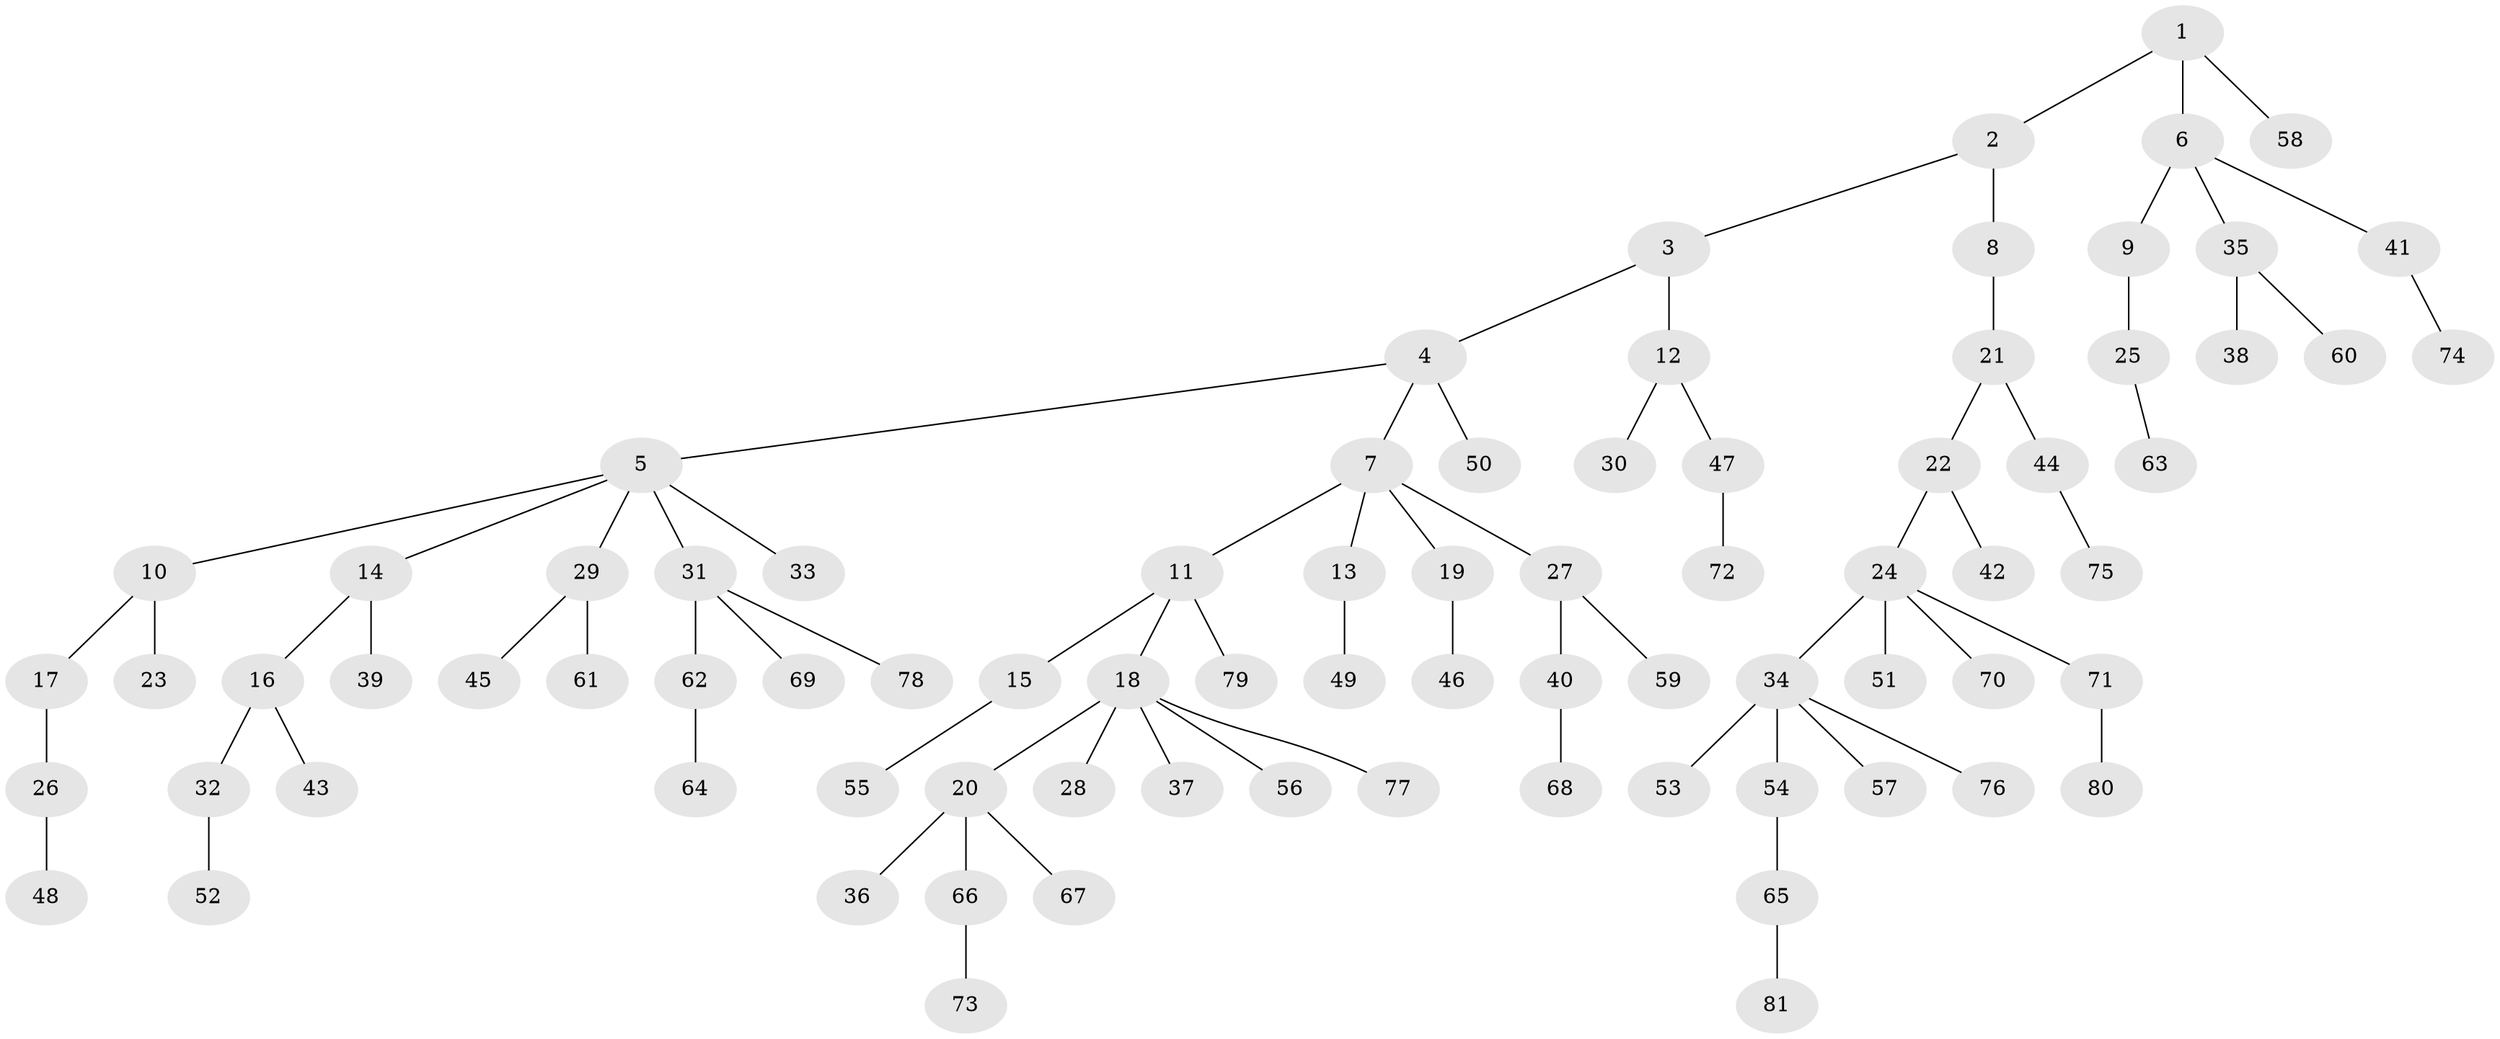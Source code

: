 // coarse degree distribution, {4: 0.09615384615384616, 5: 0.057692307692307696, 7: 0.019230769230769232, 2: 0.17307692307692307, 3: 0.07692307692307693, 1: 0.5769230769230769}
// Generated by graph-tools (version 1.1) at 2025/24/03/03/25 07:24:07]
// undirected, 81 vertices, 80 edges
graph export_dot {
graph [start="1"]
  node [color=gray90,style=filled];
  1;
  2;
  3;
  4;
  5;
  6;
  7;
  8;
  9;
  10;
  11;
  12;
  13;
  14;
  15;
  16;
  17;
  18;
  19;
  20;
  21;
  22;
  23;
  24;
  25;
  26;
  27;
  28;
  29;
  30;
  31;
  32;
  33;
  34;
  35;
  36;
  37;
  38;
  39;
  40;
  41;
  42;
  43;
  44;
  45;
  46;
  47;
  48;
  49;
  50;
  51;
  52;
  53;
  54;
  55;
  56;
  57;
  58;
  59;
  60;
  61;
  62;
  63;
  64;
  65;
  66;
  67;
  68;
  69;
  70;
  71;
  72;
  73;
  74;
  75;
  76;
  77;
  78;
  79;
  80;
  81;
  1 -- 2;
  1 -- 6;
  1 -- 58;
  2 -- 3;
  2 -- 8;
  3 -- 4;
  3 -- 12;
  4 -- 5;
  4 -- 7;
  4 -- 50;
  5 -- 10;
  5 -- 14;
  5 -- 29;
  5 -- 31;
  5 -- 33;
  6 -- 9;
  6 -- 35;
  6 -- 41;
  7 -- 11;
  7 -- 13;
  7 -- 19;
  7 -- 27;
  8 -- 21;
  9 -- 25;
  10 -- 17;
  10 -- 23;
  11 -- 15;
  11 -- 18;
  11 -- 79;
  12 -- 30;
  12 -- 47;
  13 -- 49;
  14 -- 16;
  14 -- 39;
  15 -- 55;
  16 -- 32;
  16 -- 43;
  17 -- 26;
  18 -- 20;
  18 -- 28;
  18 -- 37;
  18 -- 56;
  18 -- 77;
  19 -- 46;
  20 -- 36;
  20 -- 66;
  20 -- 67;
  21 -- 22;
  21 -- 44;
  22 -- 24;
  22 -- 42;
  24 -- 34;
  24 -- 51;
  24 -- 70;
  24 -- 71;
  25 -- 63;
  26 -- 48;
  27 -- 40;
  27 -- 59;
  29 -- 45;
  29 -- 61;
  31 -- 62;
  31 -- 69;
  31 -- 78;
  32 -- 52;
  34 -- 53;
  34 -- 54;
  34 -- 57;
  34 -- 76;
  35 -- 38;
  35 -- 60;
  40 -- 68;
  41 -- 74;
  44 -- 75;
  47 -- 72;
  54 -- 65;
  62 -- 64;
  65 -- 81;
  66 -- 73;
  71 -- 80;
}
